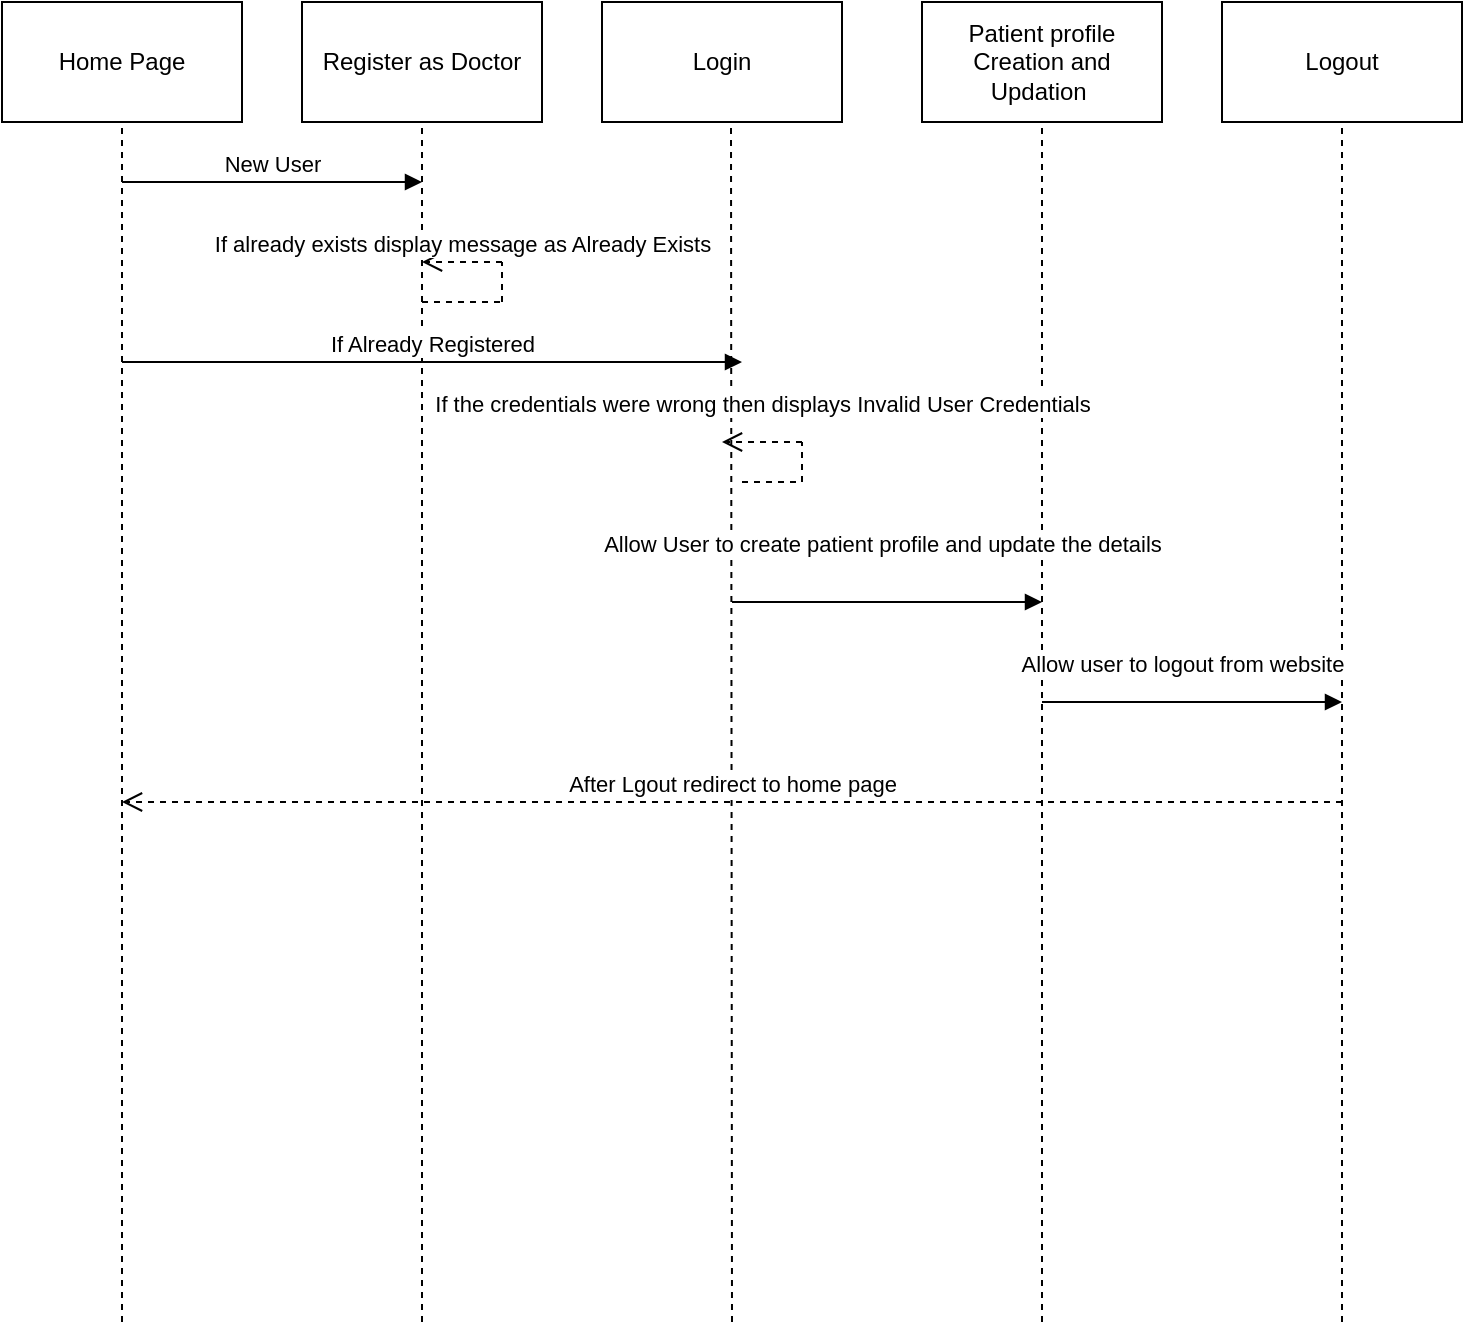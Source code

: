 <mxfile version="10.6.2" type="github"><diagram id="4EkFrd_Jo7gq0Hmhnpe2" name="Page-1"><mxGraphModel dx="1640" dy="879" grid="1" gridSize="10" guides="1" tooltips="1" connect="1" arrows="1" fold="1" page="1" pageScale="1" pageWidth="850" pageHeight="1100" math="0" shadow="0"><root><mxCell id="0"/><mxCell id="1" parent="0"/><mxCell id="YSZbWRVticm87_x71Prg-1" value="Home Page" style="rounded=0;whiteSpace=wrap;html=1;" vertex="1" parent="1"><mxGeometry x="20" y="20" width="120" height="60" as="geometry"/></mxCell><mxCell id="YSZbWRVticm87_x71Prg-2" value="Register as Doctor" style="rounded=0;whiteSpace=wrap;html=1;" vertex="1" parent="1"><mxGeometry x="170" y="20" width="120" height="60" as="geometry"/></mxCell><mxCell id="YSZbWRVticm87_x71Prg-3" value="Login" style="rounded=0;whiteSpace=wrap;html=1;" vertex="1" parent="1"><mxGeometry x="320" y="20" width="120" height="60" as="geometry"/></mxCell><mxCell id="YSZbWRVticm87_x71Prg-4" value="Patient profile Creation and Updation&amp;nbsp;" style="rounded=0;whiteSpace=wrap;html=1;" vertex="1" parent="1"><mxGeometry x="480" y="20" width="120" height="60" as="geometry"/></mxCell><mxCell id="YSZbWRVticm87_x71Prg-5" value="Logout" style="rounded=0;whiteSpace=wrap;html=1;" vertex="1" parent="1"><mxGeometry x="630" y="20" width="120" height="60" as="geometry"/></mxCell><mxCell id="YSZbWRVticm87_x71Prg-7" value="" style="endArrow=none;dashed=1;html=1;" edge="1" parent="1" target="YSZbWRVticm87_x71Prg-1"><mxGeometry width="50" height="50" relative="1" as="geometry"><mxPoint x="80" y="680" as="sourcePoint"/><mxPoint x="70" y="100" as="targetPoint"/></mxGeometry></mxCell><mxCell id="YSZbWRVticm87_x71Prg-13" value="" style="endArrow=none;dashed=1;html=1;entryX=0.5;entryY=1;entryDx=0;entryDy=0;" edge="1" parent="1" target="YSZbWRVticm87_x71Prg-2"><mxGeometry width="50" height="50" relative="1" as="geometry"><mxPoint x="230" y="680" as="sourcePoint"/><mxPoint x="260" y="80" as="targetPoint"/></mxGeometry></mxCell><mxCell id="YSZbWRVticm87_x71Prg-15" value="" style="endArrow=none;dashed=1;html=1;" edge="1" parent="1"><mxGeometry width="50" height="50" relative="1" as="geometry"><mxPoint x="385" y="680" as="sourcePoint"/><mxPoint x="384.5" y="80" as="targetPoint"/></mxGeometry></mxCell><mxCell id="YSZbWRVticm87_x71Prg-16" value="" style="endArrow=none;dashed=1;html=1;entryX=0.5;entryY=1;entryDx=0;entryDy=0;" edge="1" parent="1" target="YSZbWRVticm87_x71Prg-4"><mxGeometry width="50" height="50" relative="1" as="geometry"><mxPoint x="540" y="680" as="sourcePoint"/><mxPoint x="570" y="80" as="targetPoint"/></mxGeometry></mxCell><mxCell id="YSZbWRVticm87_x71Prg-17" value="" style="endArrow=none;dashed=1;html=1;" edge="1" parent="1" target="YSZbWRVticm87_x71Prg-5"><mxGeometry width="50" height="50" relative="1" as="geometry"><mxPoint x="690" y="680" as="sourcePoint"/><mxPoint x="730" y="80" as="targetPoint"/></mxGeometry></mxCell><mxCell id="YSZbWRVticm87_x71Prg-28" value="Allow User to create patient profile and update the details" style="html=1;verticalAlign=bottom;endArrow=block;" edge="1" parent="1"><mxGeometry x="-0.032" y="20" width="80" relative="1" as="geometry"><mxPoint x="385" y="320" as="sourcePoint"/><mxPoint x="540" y="320" as="targetPoint"/><Array as="points"><mxPoint x="460" y="320"/><mxPoint x="520" y="320"/></Array><mxPoint as="offset"/></mxGeometry></mxCell><mxCell id="YSZbWRVticm87_x71Prg-29" value="New User" style="html=1;verticalAlign=bottom;endArrow=block;" edge="1" parent="1"><mxGeometry width="80" relative="1" as="geometry"><mxPoint x="80" y="110" as="sourcePoint"/><mxPoint x="230" y="110" as="targetPoint"/></mxGeometry></mxCell><mxCell id="YSZbWRVticm87_x71Prg-30" value="If Already Registered" style="html=1;verticalAlign=bottom;endArrow=block;" edge="1" parent="1"><mxGeometry width="80" relative="1" as="geometry"><mxPoint x="80" y="200" as="sourcePoint"/><mxPoint x="390" y="200" as="targetPoint"/></mxGeometry></mxCell><mxCell id="YSZbWRVticm87_x71Prg-33" value="After Lgout redirect to home page" style="html=1;verticalAlign=bottom;endArrow=open;dashed=1;endSize=8;" edge="1" parent="1"><mxGeometry relative="1" as="geometry"><mxPoint x="690" y="420" as="sourcePoint"/><mxPoint x="80" y="420" as="targetPoint"/></mxGeometry></mxCell><mxCell id="YSZbWRVticm87_x71Prg-34" value="Allow user to logout from website" style="html=1;verticalAlign=bottom;endArrow=block;" edge="1" parent="1"><mxGeometry x="0.067" y="14" width="80" relative="1" as="geometry"><mxPoint x="540" y="370" as="sourcePoint"/><mxPoint x="690" y="370" as="targetPoint"/><Array as="points"><mxPoint x="620" y="370"/></Array><mxPoint x="-10" y="4" as="offset"/></mxGeometry></mxCell><mxCell id="YSZbWRVticm87_x71Prg-38" value="" style="endArrow=none;dashed=1;html=1;" edge="1" parent="1"><mxGeometry width="50" height="50" relative="1" as="geometry"><mxPoint x="230" y="170" as="sourcePoint"/><mxPoint x="270" y="170" as="targetPoint"/></mxGeometry></mxCell><mxCell id="YSZbWRVticm87_x71Prg-40" value="" style="endArrow=none;dashed=1;html=1;" edge="1" parent="1"><mxGeometry width="50" height="50" relative="1" as="geometry"><mxPoint x="270" y="170" as="sourcePoint"/><mxPoint x="270" y="150" as="targetPoint"/></mxGeometry></mxCell><mxCell id="YSZbWRVticm87_x71Prg-41" value="If already exists display message as Already Exists" style="html=1;verticalAlign=bottom;endArrow=open;dashed=1;endSize=8;" edge="1" parent="1"><mxGeometry relative="1" as="geometry"><mxPoint x="270" y="150" as="sourcePoint"/><mxPoint x="230" y="150" as="targetPoint"/></mxGeometry></mxCell><mxCell id="YSZbWRVticm87_x71Prg-43" value="" style="endArrow=none;dashed=1;html=1;" edge="1" parent="1"><mxGeometry width="50" height="50" relative="1" as="geometry"><mxPoint x="390" y="260" as="sourcePoint"/><mxPoint x="420" y="260" as="targetPoint"/></mxGeometry></mxCell><mxCell id="YSZbWRVticm87_x71Prg-45" value="" style="endArrow=none;dashed=1;html=1;" edge="1" parent="1"><mxGeometry width="50" height="50" relative="1" as="geometry"><mxPoint x="420" y="260" as="sourcePoint"/><mxPoint x="420" y="240" as="targetPoint"/></mxGeometry></mxCell><mxCell id="YSZbWRVticm87_x71Prg-46" value="If the credentials were wrong then displays Invalid User Credentials" style="html=1;verticalAlign=bottom;endArrow=open;dashed=1;endSize=8;" edge="1" parent="1"><mxGeometry y="-10" relative="1" as="geometry"><mxPoint x="420" y="240" as="sourcePoint"/><mxPoint x="380" y="240" as="targetPoint"/><mxPoint as="offset"/></mxGeometry></mxCell></root></mxGraphModel></diagram></mxfile>